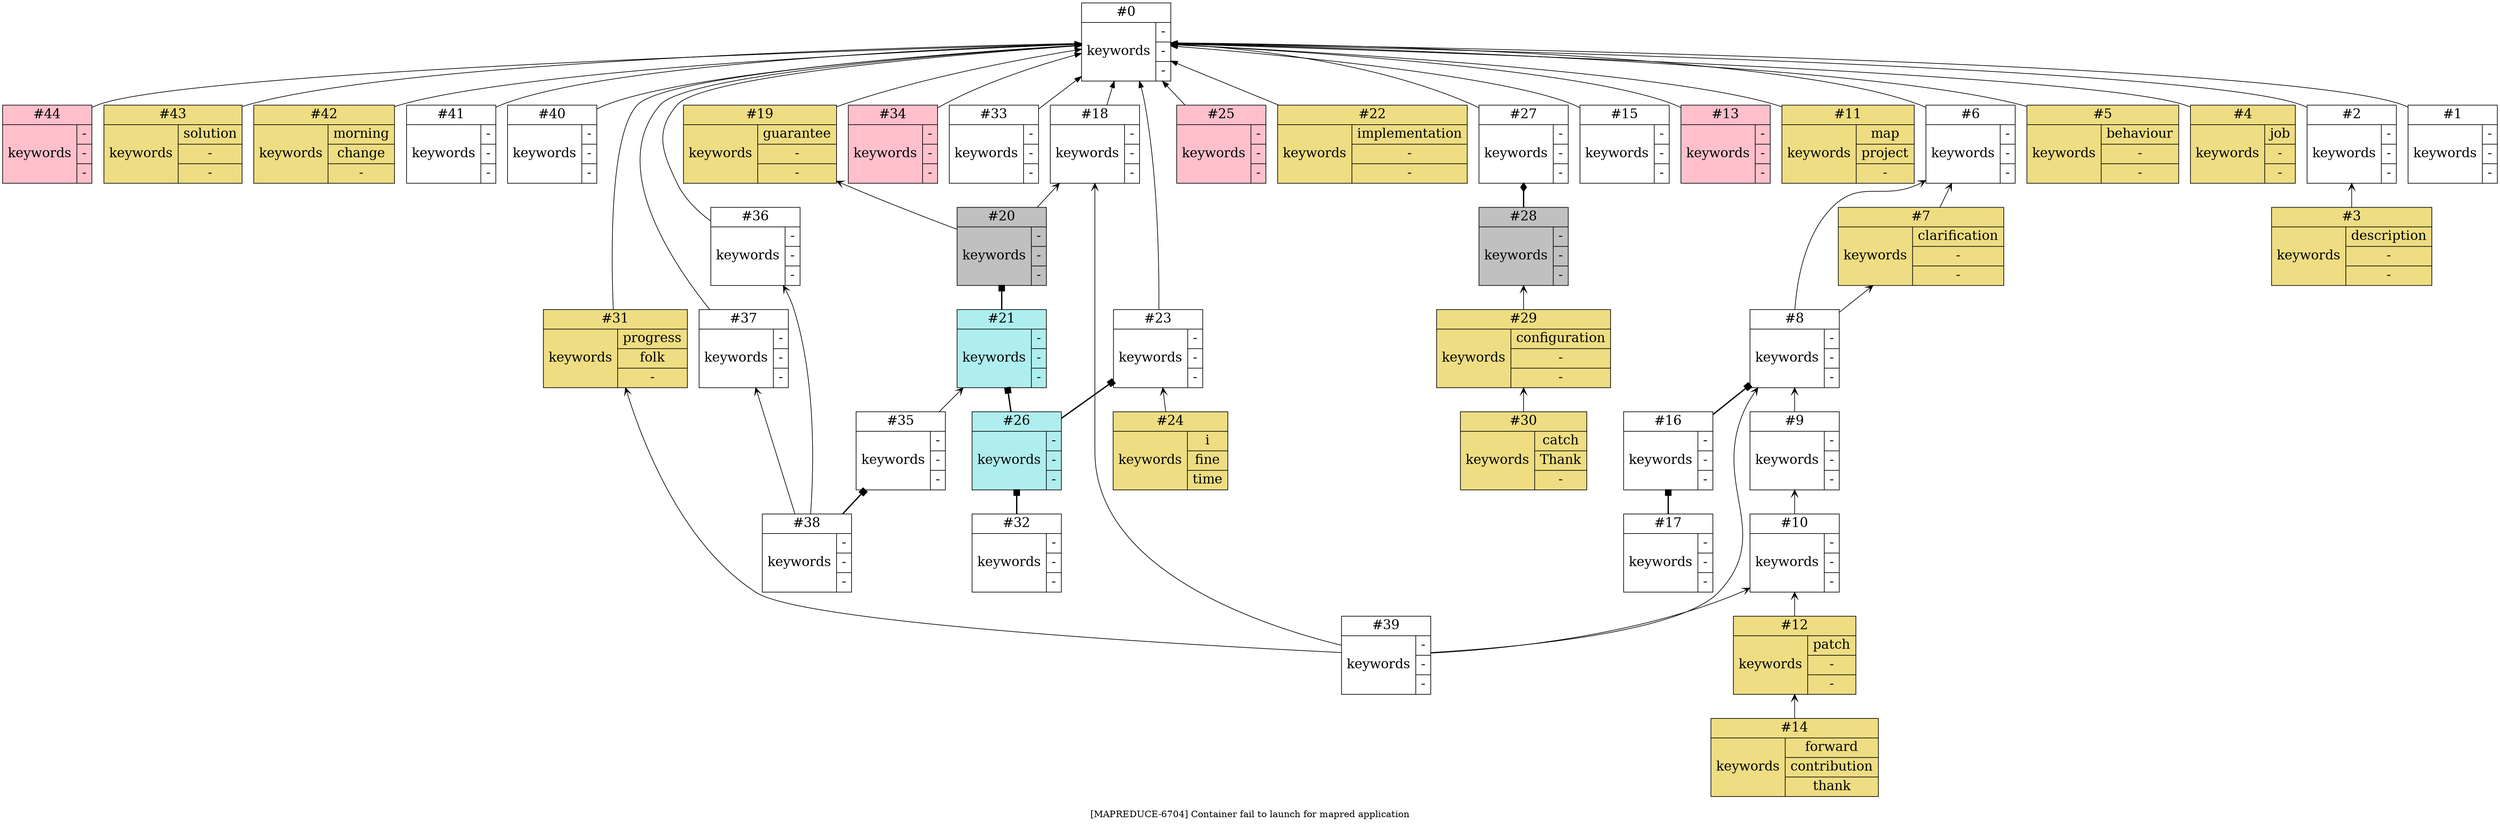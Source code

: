 digraph hadoop {
  layout="dot";
  label="\n[MAPREDUCE-6704] Container fail to launch for mapred application\n";
  rankdir="BT";
  44[shape="record",label="{#44 | {keywords | {- | - | -}} }",fontsize="20",style="solid,filled",color="black",fillcolor="pink"];
  0[shape="record",label="{#0 | {keywords | {- | - | -}} }",fontsize="20",style="solid,filled",color="black",fillcolor="none"];
  43[shape="record",label="{#43 | {keywords | {solution | - | -}} }",fontsize="20",style="solid,filled",color="black",fillcolor="lightgoldenrod"];
  42[shape="record",label="{#42 | {keywords | {morning | change | -}} }",fontsize="20",style="solid,filled",color="black",fillcolor="lightgoldenrod"];
  41[shape="record",label="{#41 | {keywords | {- | - | -}} }",fontsize="20",style="solid,filled",color="black",fillcolor="none"];
  40[shape="record",label="{#40 | {keywords | {- | - | -}} }",fontsize="20",style="solid,filled",color="black",fillcolor="none"];
  39[shape="record",label="{#39 | {keywords | {- | - | -}} }",fontsize="20",style="solid,filled",color="black",fillcolor="none"];
  31[shape="record",label="{#31 | {keywords | {progress | folk | -}} }",fontsize="20",style="solid,filled",color="black",fillcolor="lightgoldenrod"];
  18[shape="record",label="{#18 | {keywords | {- | - | -}} }",fontsize="20",style="solid,filled",color="black",fillcolor="none"];
  10[shape="record",label="{#10 | {keywords | {- | - | -}} }",fontsize="20",style="solid,filled",color="black",fillcolor="none"];
  8[shape="record",label="{#8 | {keywords | {- | - | -}} }",fontsize="20",style="solid,filled",color="black",fillcolor="none"];
  38[shape="record",label="{#38 | {keywords | {- | - | -}} }",fontsize="20",style="solid,filled",color="black",fillcolor="none"];
  36[shape="record",label="{#36 | {keywords | {- | - | -}} }",fontsize="20",style="solid,filled",color="black",fillcolor="none"];
  37[shape="record",label="{#37 | {keywords | {- | - | -}} }",fontsize="20",style="solid,filled",color="black",fillcolor="none"];
  35[shape="record",label="{#35 | {keywords | {- | - | -}} }",fontsize="20",style="solid,filled",color="black",fillcolor="none"];
  21[shape="record",label="{#21 | {keywords | {- | - | -}} }",fontsize="20",style="solid,filled",color="black",fillcolor="paleturquoise"];
  34[shape="record",label="{#34 | {keywords | {- | - | -}} }",fontsize="20",style="solid,filled",color="black",fillcolor="pink"];
  33[shape="record",label="{#33 | {keywords | {- | - | -}} }",fontsize="20",style="solid,filled",color="black",fillcolor="none"];
  32[shape="record",label="{#32 | {keywords | {- | - | -}} }",fontsize="20",style="solid,filled",color="black",fillcolor="none"];
  26[shape="record",label="{#26 | {keywords | {- | - | -}} }",fontsize="20",style="solid,filled",color="black",fillcolor="paleturquoise"];
  30[shape="record",label="{#30 | {keywords | {catch | Thank | -}} }",fontsize="20",style="solid,filled",color="black",fillcolor="lightgoldenrod"];
  29[shape="record",label="{#29 | {keywords | {configuration | - | -}} }",fontsize="20",style="solid,filled",color="black",fillcolor="lightgoldenrod"];
  28[shape="record",label="{#28 | {keywords | {- | - | -}} }",fontsize="20",style="solid,filled",color="black",fillcolor="gray"];
  27[shape="record",label="{#27 | {keywords | {- | - | -}} }",fontsize="20",style="solid,filled",color="black",fillcolor="none"];
  23[shape="record",label="{#23 | {keywords | {- | - | -}} }",fontsize="20",style="solid,filled",color="black",fillcolor="none"];
  25[shape="record",label="{#25 | {keywords | {- | - | -}} }",fontsize="20",style="solid,filled",color="black",fillcolor="pink"];
  24[shape="record",label="{#24 | {keywords | {i | fine | time}} }",fontsize="20",style="solid,filled",color="black",fillcolor="lightgoldenrod"];
  22[shape="record",label="{#22 | {keywords | {implementation | - | -}} }",fontsize="20",style="solid,filled",color="black",fillcolor="lightgoldenrod"];
  20[shape="record",label="{#20 | {keywords | {- | - | -}} }",fontsize="20",style="solid,filled",color="black",fillcolor="gray"];
  19[shape="record",label="{#19 | {keywords | {guarantee | - | -}} }",fontsize="20",style="solid,filled",color="black",fillcolor="lightgoldenrod"];
  17[shape="record",label="{#17 | {keywords | {- | - | -}} }",fontsize="20",style="solid,filled",color="black",fillcolor="none"];
  16[shape="record",label="{#16 | {keywords | {- | - | -}} }",fontsize="20",style="solid,filled",color="black",fillcolor="none"];
  15[shape="record",label="{#15 | {keywords | {- | - | -}} }",fontsize="20",style="solid,filled",color="black",fillcolor="none"];
  14[shape="record",label="{#14 | {keywords | {forward | contribution | thank}} }",fontsize="20",style="solid,filled",color="black",fillcolor="lightgoldenrod"];
  12[shape="record",label="{#12 | {keywords | {patch | - | -}} }",fontsize="20",style="solid,filled",color="black",fillcolor="lightgoldenrod"];
  13[shape="record",label="{#13 | {keywords | {- | - | -}} }",fontsize="20",style="solid,filled",color="black",fillcolor="pink"];
  11[shape="record",label="{#11 | {keywords | {map | project | -}} }",fontsize="20",style="solid,filled",color="black",fillcolor="lightgoldenrod"];
  9[shape="record",label="{#9 | {keywords | {- | - | -}} }",fontsize="20",style="solid,filled",color="black",fillcolor="none"];
  7[shape="record",label="{#7 | {keywords | {clarification | - | -}} }",fontsize="20",style="solid,filled",color="black",fillcolor="lightgoldenrod"];
  6[shape="record",label="{#6 | {keywords | {- | - | -}} }",fontsize="20",style="solid,filled",color="black",fillcolor="none"];
  5[shape="record",label="{#5 | {keywords | {behaviour | - | -}} }",fontsize="20",style="solid,filled",color="black",fillcolor="lightgoldenrod"];
  4[shape="record",label="{#4 | {keywords | {job | - | -}} }",fontsize="20",style="solid,filled",color="black",fillcolor="lightgoldenrod"];
  3[shape="record",label="{#3 | {keywords | {description | - | -}} }",fontsize="20",style="solid,filled",color="black",fillcolor="lightgoldenrod"];
  2[shape="record",label="{#2 | {keywords | {- | - | -}} }",fontsize="20",style="solid,filled",color="black",fillcolor="none"];
  1[shape="record",label="{#1 | {keywords | {- | - | -}} }",fontsize="20",style="solid,filled",color="black",fillcolor="none"];
  44 -> 0;
  43 -> 0;
  42 -> 0;
  41 -> 0;
  40 -> 0;
  39 -> 31[arrowhead="vee"];
  39 -> 18[arrowhead="vee"];
  39 -> 10[arrowhead="vee"];
  39 -> 8[arrowhead="vee"];
  38 -> 36[arrowhead="vee"];
  38 -> 37[arrowhead="vee"];
  38 -> 35[arrowhead="box",style="bold"];
  37 -> 0;
  36 -> 0;
  35 -> 21[arrowhead="vee"];
  34 -> 0;
  33 -> 0;
  32 -> 26[arrowhead="box",style="bold"];
  31 -> 0;
  30 -> 29[arrowhead="vee"];
  29 -> 28[arrowhead="vee"];
  28 -> 27[arrowhead="diamond",style="bold"];
  27 -> 0;
  26 -> 23[arrowhead="box",style="bold"];
  26 -> 21[arrowhead="box",style="bold"];
  25 -> 0;
  24 -> 23[arrowhead="vee"];
  23 -> 0;
  22 -> 0;
  21 -> 20[arrowhead="box",style="bold"];
  20 -> 19[arrowhead="vee"];
  20 -> 18[arrowhead="vee"];
  19 -> 0;
  18 -> 0;
  17 -> 16[arrowhead="box",style="bold"];
  16 -> 8[arrowhead="box",style="bold"];
  15 -> 0;
  14 -> 12[arrowhead="vee"];
  13 -> 0;
  12 -> 10[arrowhead="vee"];
  11 -> 0;
  10 -> 9[arrowhead="vee"];
  9 -> 8[arrowhead="vee"];
  8 -> 7[arrowhead="vee"];
  8 -> 6[arrowhead="vee"];
  7 -> 6[arrowhead="vee"];
  6 -> 0;
  5 -> 0;
  4 -> 0;
  3 -> 2[arrowhead="vee"];
  2 -> 0;
  1 -> 0;
}
